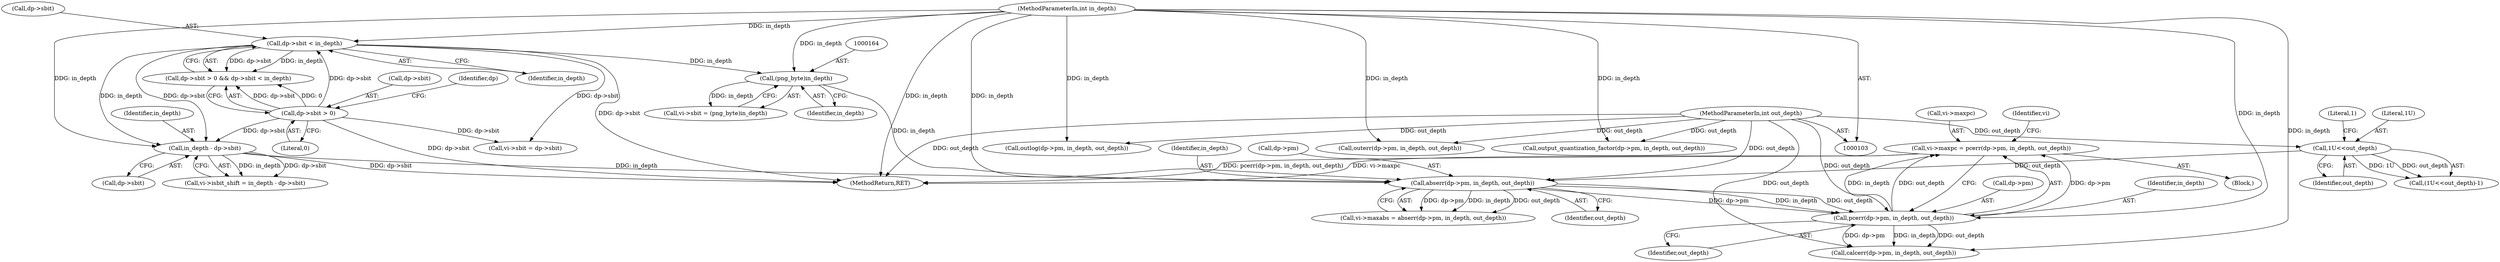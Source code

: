 digraph "0_Android_9d4853418ab2f754c2b63e091c29c5529b8b86ca_92@pointer" {
"1000239" [label="(Call,vi->maxpc = pcerr(dp->pm, in_depth, out_depth))"];
"1000243" [label="(Call,pcerr(dp->pm, in_depth, out_depth))"];
"1000233" [label="(Call,abserr(dp->pm, in_depth, out_depth))"];
"1000152" [label="(Call,in_depth - dp->sbit)"];
"1000135" [label="(Call,dp->sbit < in_depth)"];
"1000130" [label="(Call,dp->sbit > 0)"];
"1000107" [label="(MethodParameterIn,int in_depth)"];
"1000163" [label="(Call,(png_byte)in_depth)"];
"1000114" [label="(Call,1U<<out_depth)"];
"1000108" [label="(MethodParameterIn,int out_depth)"];
"1000154" [label="(Call,dp->sbit)"];
"1000135" [label="(Call,dp->sbit < in_depth)"];
"1000148" [label="(Call,vi->isbit_shift = in_depth - dp->sbit)"];
"1000234" [label="(Call,dp->pm)"];
"1000117" [label="(Literal,1)"];
"1000229" [label="(Call,vi->maxabs = abserr(dp->pm, in_depth, out_depth))"];
"1000163" [label="(Call,(png_byte)in_depth)"];
"1000253" [label="(Call,calcerr(dp->pm, in_depth, out_depth))"];
"1000109" [label="(Block,)"];
"1000296" [label="(Call,outlog(dp->pm, in_depth, out_depth))"];
"1000139" [label="(Identifier,in_depth)"];
"1000113" [label="(Call,(1U<<out_depth)-1)"];
"1000108" [label="(MethodParameterIn,int out_depth)"];
"1000233" [label="(Call,abserr(dp->pm, in_depth, out_depth))"];
"1000237" [label="(Identifier,in_depth)"];
"1000152" [label="(Call,in_depth - dp->sbit)"];
"1000159" [label="(Call,vi->sbit = (png_byte)in_depth)"];
"1000239" [label="(Call,vi->maxpc = pcerr(dp->pm, in_depth, out_depth))"];
"1000240" [label="(Call,vi->maxpc)"];
"1000244" [label="(Call,dp->pm)"];
"1000243" [label="(Call,pcerr(dp->pm, in_depth, out_depth))"];
"1000131" [label="(Call,dp->sbit)"];
"1000153" [label="(Identifier,in_depth)"];
"1000107" [label="(MethodParameterIn,int in_depth)"];
"1000248" [label="(Identifier,out_depth)"];
"1000116" [label="(Identifier,out_depth)"];
"1000137" [label="(Identifier,dp)"];
"1000238" [label="(Identifier,out_depth)"];
"1000165" [label="(Identifier,in_depth)"];
"1000115" [label="(Literal,1U)"];
"1000141" [label="(Call,vi->sbit = dp->sbit)"];
"1000114" [label="(Call,1U<<out_depth)"];
"1000273" [label="(Call,output_quantization_factor(dp->pm, in_depth, out_depth))"];
"1000247" [label="(Identifier,in_depth)"];
"1000263" [label="(Call,outerr(dp->pm, in_depth, out_depth))"];
"1000130" [label="(Call,dp->sbit > 0)"];
"1000136" [label="(Call,dp->sbit)"];
"1000129" [label="(Call,dp->sbit > 0 && dp->sbit < in_depth)"];
"1000134" [label="(Literal,0)"];
"1000251" [label="(Identifier,vi)"];
"1000502" [label="(MethodReturn,RET)"];
"1000239" -> "1000109"  [label="AST: "];
"1000239" -> "1000243"  [label="CFG: "];
"1000240" -> "1000239"  [label="AST: "];
"1000243" -> "1000239"  [label="AST: "];
"1000251" -> "1000239"  [label="CFG: "];
"1000239" -> "1000502"  [label="DDG: vi->maxpc"];
"1000239" -> "1000502"  [label="DDG: pcerr(dp->pm, in_depth, out_depth)"];
"1000243" -> "1000239"  [label="DDG: dp->pm"];
"1000243" -> "1000239"  [label="DDG: in_depth"];
"1000243" -> "1000239"  [label="DDG: out_depth"];
"1000243" -> "1000248"  [label="CFG: "];
"1000244" -> "1000243"  [label="AST: "];
"1000247" -> "1000243"  [label="AST: "];
"1000248" -> "1000243"  [label="AST: "];
"1000233" -> "1000243"  [label="DDG: dp->pm"];
"1000233" -> "1000243"  [label="DDG: in_depth"];
"1000233" -> "1000243"  [label="DDG: out_depth"];
"1000107" -> "1000243"  [label="DDG: in_depth"];
"1000108" -> "1000243"  [label="DDG: out_depth"];
"1000243" -> "1000253"  [label="DDG: dp->pm"];
"1000243" -> "1000253"  [label="DDG: in_depth"];
"1000243" -> "1000253"  [label="DDG: out_depth"];
"1000233" -> "1000229"  [label="AST: "];
"1000233" -> "1000238"  [label="CFG: "];
"1000234" -> "1000233"  [label="AST: "];
"1000237" -> "1000233"  [label="AST: "];
"1000238" -> "1000233"  [label="AST: "];
"1000229" -> "1000233"  [label="CFG: "];
"1000233" -> "1000229"  [label="DDG: dp->pm"];
"1000233" -> "1000229"  [label="DDG: in_depth"];
"1000233" -> "1000229"  [label="DDG: out_depth"];
"1000152" -> "1000233"  [label="DDG: in_depth"];
"1000163" -> "1000233"  [label="DDG: in_depth"];
"1000107" -> "1000233"  [label="DDG: in_depth"];
"1000114" -> "1000233"  [label="DDG: out_depth"];
"1000108" -> "1000233"  [label="DDG: out_depth"];
"1000152" -> "1000148"  [label="AST: "];
"1000152" -> "1000154"  [label="CFG: "];
"1000153" -> "1000152"  [label="AST: "];
"1000154" -> "1000152"  [label="AST: "];
"1000148" -> "1000152"  [label="CFG: "];
"1000152" -> "1000502"  [label="DDG: dp->sbit"];
"1000152" -> "1000148"  [label="DDG: in_depth"];
"1000152" -> "1000148"  [label="DDG: dp->sbit"];
"1000135" -> "1000152"  [label="DDG: in_depth"];
"1000135" -> "1000152"  [label="DDG: dp->sbit"];
"1000107" -> "1000152"  [label="DDG: in_depth"];
"1000130" -> "1000152"  [label="DDG: dp->sbit"];
"1000135" -> "1000129"  [label="AST: "];
"1000135" -> "1000139"  [label="CFG: "];
"1000136" -> "1000135"  [label="AST: "];
"1000139" -> "1000135"  [label="AST: "];
"1000129" -> "1000135"  [label="CFG: "];
"1000135" -> "1000502"  [label="DDG: dp->sbit"];
"1000135" -> "1000129"  [label="DDG: dp->sbit"];
"1000135" -> "1000129"  [label="DDG: in_depth"];
"1000130" -> "1000135"  [label="DDG: dp->sbit"];
"1000107" -> "1000135"  [label="DDG: in_depth"];
"1000135" -> "1000141"  [label="DDG: dp->sbit"];
"1000135" -> "1000163"  [label="DDG: in_depth"];
"1000130" -> "1000129"  [label="AST: "];
"1000130" -> "1000134"  [label="CFG: "];
"1000131" -> "1000130"  [label="AST: "];
"1000134" -> "1000130"  [label="AST: "];
"1000137" -> "1000130"  [label="CFG: "];
"1000129" -> "1000130"  [label="CFG: "];
"1000130" -> "1000502"  [label="DDG: dp->sbit"];
"1000130" -> "1000129"  [label="DDG: dp->sbit"];
"1000130" -> "1000129"  [label="DDG: 0"];
"1000130" -> "1000141"  [label="DDG: dp->sbit"];
"1000107" -> "1000103"  [label="AST: "];
"1000107" -> "1000502"  [label="DDG: in_depth"];
"1000107" -> "1000163"  [label="DDG: in_depth"];
"1000107" -> "1000253"  [label="DDG: in_depth"];
"1000107" -> "1000263"  [label="DDG: in_depth"];
"1000107" -> "1000273"  [label="DDG: in_depth"];
"1000107" -> "1000296"  [label="DDG: in_depth"];
"1000163" -> "1000159"  [label="AST: "];
"1000163" -> "1000165"  [label="CFG: "];
"1000164" -> "1000163"  [label="AST: "];
"1000165" -> "1000163"  [label="AST: "];
"1000159" -> "1000163"  [label="CFG: "];
"1000163" -> "1000159"  [label="DDG: in_depth"];
"1000114" -> "1000113"  [label="AST: "];
"1000114" -> "1000116"  [label="CFG: "];
"1000115" -> "1000114"  [label="AST: "];
"1000116" -> "1000114"  [label="AST: "];
"1000117" -> "1000114"  [label="CFG: "];
"1000114" -> "1000113"  [label="DDG: 1U"];
"1000114" -> "1000113"  [label="DDG: out_depth"];
"1000108" -> "1000114"  [label="DDG: out_depth"];
"1000108" -> "1000103"  [label="AST: "];
"1000108" -> "1000502"  [label="DDG: out_depth"];
"1000108" -> "1000253"  [label="DDG: out_depth"];
"1000108" -> "1000263"  [label="DDG: out_depth"];
"1000108" -> "1000273"  [label="DDG: out_depth"];
"1000108" -> "1000296"  [label="DDG: out_depth"];
}
